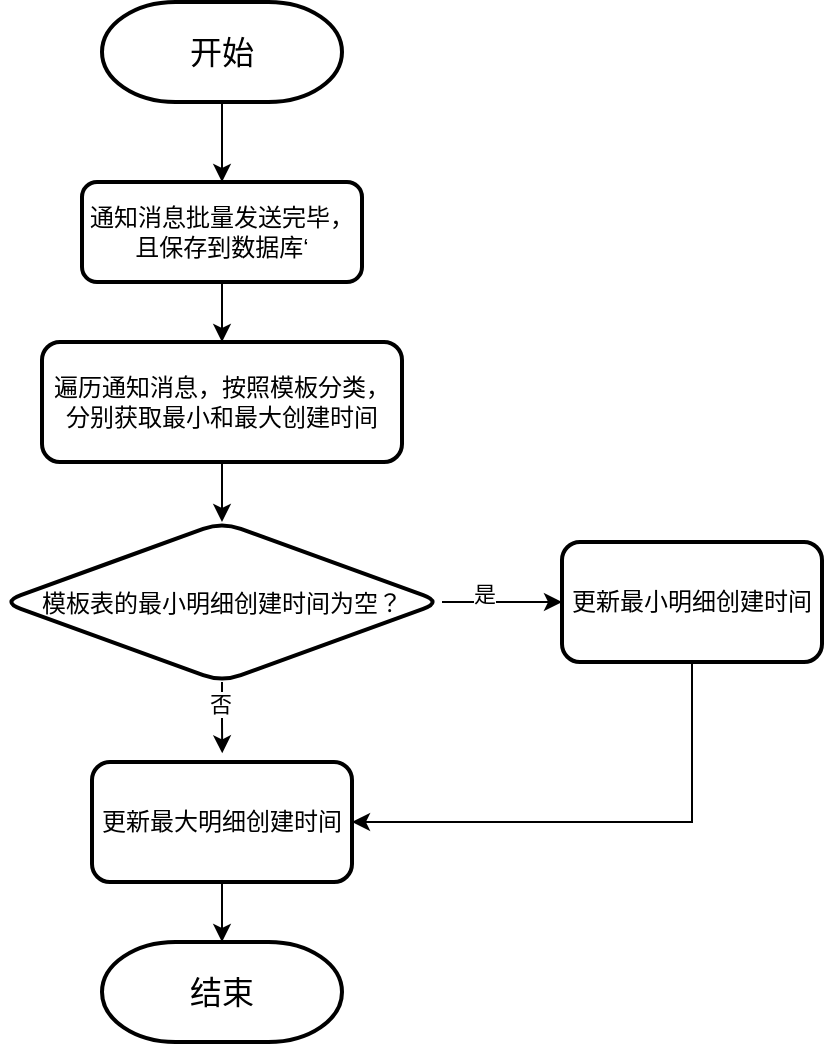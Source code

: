 <mxfile version="28.0.7">
  <diagram name="第 1 页" id="UYm-9CZv-ICHsUl14jBG">
    <mxGraphModel dx="1722" dy="948" grid="1" gridSize="10" guides="1" tooltips="1" connect="1" arrows="1" fold="1" page="1" pageScale="1" pageWidth="1169" pageHeight="827" math="0" shadow="0">
      <root>
        <mxCell id="0" />
        <mxCell id="1" parent="0" />
        <mxCell id="tKNlXJ9QV5qrp1kIsvl2-9" value="" style="edgeStyle=orthogonalEdgeStyle;rounded=0;orthogonalLoop=1;jettySize=auto;html=1;" parent="1" source="tKNlXJ9QV5qrp1kIsvl2-2" target="tKNlXJ9QV5qrp1kIsvl2-8" edge="1">
          <mxGeometry relative="1" as="geometry" />
        </mxCell>
        <mxCell id="tKNlXJ9QV5qrp1kIsvl2-2" value="&lt;font style=&quot;font-size: 16px;&quot;&gt;开始&lt;/font&gt;" style="strokeWidth=2;html=1;shape=mxgraph.flowchart.terminator;whiteSpace=wrap;" parent="1" vertex="1">
          <mxGeometry x="170" y="140" width="120" height="50" as="geometry" />
        </mxCell>
        <mxCell id="s7eXi6rPdIKM4w7GeZ3S-2" value="" style="edgeStyle=orthogonalEdgeStyle;rounded=0;orthogonalLoop=1;jettySize=auto;html=1;" edge="1" parent="1" source="tKNlXJ9QV5qrp1kIsvl2-8" target="s7eXi6rPdIKM4w7GeZ3S-1">
          <mxGeometry relative="1" as="geometry" />
        </mxCell>
        <mxCell id="tKNlXJ9QV5qrp1kIsvl2-8" value="通知消息批量发送完毕，且保存到数据库‘" style="rounded=1;whiteSpace=wrap;html=1;strokeWidth=2;" parent="1" vertex="1">
          <mxGeometry x="160" y="230" width="140" height="50" as="geometry" />
        </mxCell>
        <mxCell id="s7eXi6rPdIKM4w7GeZ3S-4" value="" style="edgeStyle=orthogonalEdgeStyle;rounded=0;orthogonalLoop=1;jettySize=auto;html=1;" edge="1" parent="1" source="s7eXi6rPdIKM4w7GeZ3S-1" target="s7eXi6rPdIKM4w7GeZ3S-3">
          <mxGeometry relative="1" as="geometry" />
        </mxCell>
        <mxCell id="s7eXi6rPdIKM4w7GeZ3S-1" value="遍历通知消息，按照模板分类，分别获取最小和最大创建时间" style="rounded=1;whiteSpace=wrap;html=1;strokeWidth=2;" vertex="1" parent="1">
          <mxGeometry x="140" y="310" width="180" height="60" as="geometry" />
        </mxCell>
        <mxCell id="s7eXi6rPdIKM4w7GeZ3S-8" value="" style="edgeStyle=orthogonalEdgeStyle;rounded=0;orthogonalLoop=1;jettySize=auto;html=1;entryX=0.501;entryY=-0.072;entryDx=0;entryDy=0;entryPerimeter=0;" edge="1" parent="1" source="s7eXi6rPdIKM4w7GeZ3S-3">
          <mxGeometry relative="1" as="geometry">
            <mxPoint x="230.12" y="515.68" as="targetPoint" />
          </mxGeometry>
        </mxCell>
        <mxCell id="s7eXi6rPdIKM4w7GeZ3S-19" value="否" style="edgeLabel;html=1;align=center;verticalAlign=middle;resizable=0;points=[];" vertex="1" connectable="0" parent="s7eXi6rPdIKM4w7GeZ3S-8">
          <mxGeometry x="-0.429" y="-1" relative="1" as="geometry">
            <mxPoint as="offset" />
          </mxGeometry>
        </mxCell>
        <mxCell id="s7eXi6rPdIKM4w7GeZ3S-10" value="" style="edgeStyle=orthogonalEdgeStyle;rounded=0;orthogonalLoop=1;jettySize=auto;html=1;" edge="1" parent="1" source="s7eXi6rPdIKM4w7GeZ3S-3" target="s7eXi6rPdIKM4w7GeZ3S-9">
          <mxGeometry relative="1" as="geometry" />
        </mxCell>
        <mxCell id="s7eXi6rPdIKM4w7GeZ3S-18" value="是" style="edgeLabel;html=1;align=center;verticalAlign=middle;resizable=0;points=[];" vertex="1" connectable="0" parent="s7eXi6rPdIKM4w7GeZ3S-10">
          <mxGeometry x="-0.293" y="4" relative="1" as="geometry">
            <mxPoint as="offset" />
          </mxGeometry>
        </mxCell>
        <mxCell id="s7eXi6rPdIKM4w7GeZ3S-3" value="&lt;span data-copy-origin=&quot;https://doc.ky-tech.com.cn&quot; data-docs-delta=&quot;[[20,&amp;quot;min_detail_creation_date&amp;quot;]]&quot;&gt;&lt;div style=&quot;line-height: 100%;&quot; data-language=&quot;sql&quot; class=&quot;ql-code-block ql-direction-ltr ql-long-10000278545 ql-authorBlock-10000278545 ql-word-wrap-true&quot;&gt;&lt;span style=&quot;background-color: transparent; color: light-dark(rgb(0, 0, 0), rgb(255, 255, 255));&quot;&gt;模板表&lt;/span&gt;的最小明细创建时间为空？&lt;/div&gt;&lt;/span&gt;" style="rhombus;whiteSpace=wrap;html=1;rounded=1;strokeWidth=2;" vertex="1" parent="1">
          <mxGeometry x="120" y="400" width="220" height="80" as="geometry" />
        </mxCell>
        <mxCell id="s7eXi6rPdIKM4w7GeZ3S-23" value="" style="edgeStyle=orthogonalEdgeStyle;rounded=0;orthogonalLoop=1;jettySize=auto;html=1;" edge="1" parent="1" source="s7eXi6rPdIKM4w7GeZ3S-9" target="s7eXi6rPdIKM4w7GeZ3S-22">
          <mxGeometry relative="1" as="geometry">
            <Array as="points">
              <mxPoint x="465" y="550" />
            </Array>
          </mxGeometry>
        </mxCell>
        <mxCell id="s7eXi6rPdIKM4w7GeZ3S-9" value="更新最小明细创建时间" style="rounded=1;whiteSpace=wrap;html=1;strokeWidth=2;" vertex="1" parent="1">
          <mxGeometry x="400" y="410" width="130" height="60" as="geometry" />
        </mxCell>
        <mxCell id="s7eXi6rPdIKM4w7GeZ3S-16" value="&lt;font style=&quot;font-size: 16px;&quot;&gt;结束&lt;/font&gt;" style="strokeWidth=2;html=1;shape=mxgraph.flowchart.terminator;whiteSpace=wrap;" vertex="1" parent="1">
          <mxGeometry x="170" y="610" width="120" height="50" as="geometry" />
        </mxCell>
        <mxCell id="s7eXi6rPdIKM4w7GeZ3S-24" value="" style="edgeStyle=orthogonalEdgeStyle;rounded=0;orthogonalLoop=1;jettySize=auto;html=1;" edge="1" parent="1" source="s7eXi6rPdIKM4w7GeZ3S-22" target="s7eXi6rPdIKM4w7GeZ3S-16">
          <mxGeometry relative="1" as="geometry" />
        </mxCell>
        <mxCell id="s7eXi6rPdIKM4w7GeZ3S-22" value="更新最大明细创建时间" style="rounded=1;whiteSpace=wrap;html=1;strokeWidth=2;" vertex="1" parent="1">
          <mxGeometry x="165" y="520" width="130" height="60" as="geometry" />
        </mxCell>
      </root>
    </mxGraphModel>
  </diagram>
</mxfile>
